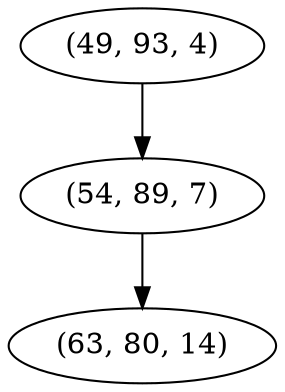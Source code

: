 digraph tree {
    "(49, 93, 4)";
    "(54, 89, 7)";
    "(63, 80, 14)";
    "(49, 93, 4)" -> "(54, 89, 7)";
    "(54, 89, 7)" -> "(63, 80, 14)";
}
